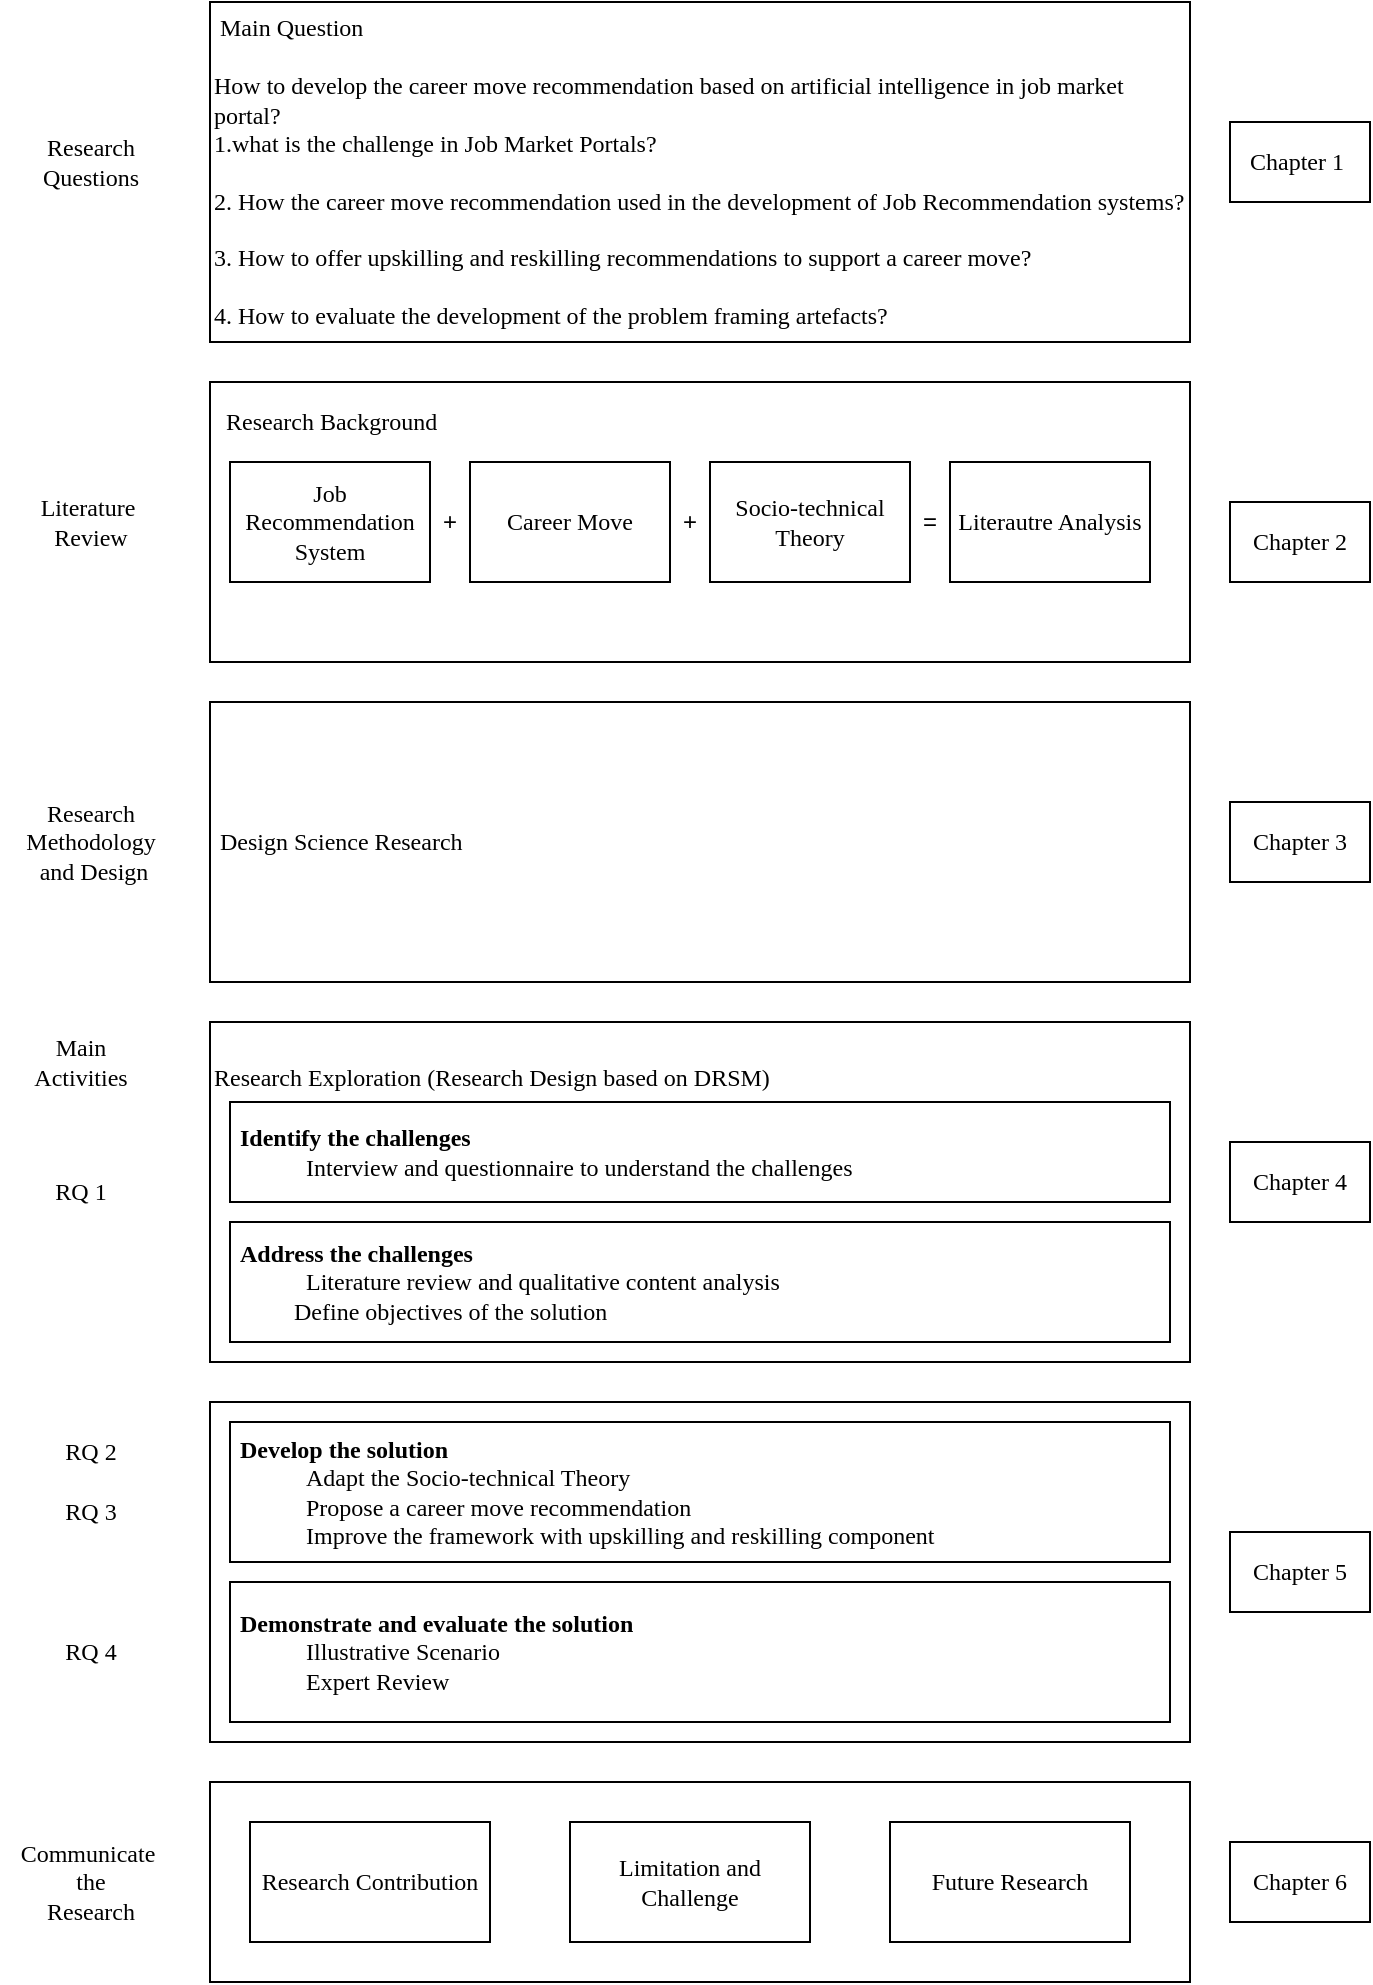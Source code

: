 <mxfile version="23.1.5" type="github">
  <diagram name="第 1 页" id="QUxGIifQUmA1StA2rJvh">
    <mxGraphModel dx="1217" dy="573" grid="1" gridSize="10" guides="1" tooltips="1" connect="1" arrows="1" fold="1" page="1" pageScale="1" pageWidth="827" pageHeight="1169" math="0" shadow="0">
      <root>
        <mxCell id="0" />
        <mxCell id="1" parent="0" />
        <mxCell id="IkZ6kC4b8WAhOYYU804M-1" value="&lt;font face=&quot;Times New Roman&quot;&gt;&amp;nbsp;Main Question&lt;br&gt;&lt;br&gt;How to develop the career move recommendation based on&amp;nbsp;artificial intelligence in job market portal?&amp;nbsp;&lt;br&gt;1.what is the challenge in Job Market Portals?&lt;br&gt;&lt;br&gt;2. How the career move recommendation used in the development of Job Recommendation systems?&lt;br&gt;&lt;br&gt;3. How to offer upskilling and reskilling recommendations to support a career move?&lt;br&gt;&lt;br&gt;4. How to evaluate the development of the problem framing artefacts?&lt;/font&gt;" style="rounded=0;whiteSpace=wrap;html=1;align=left;" parent="1" vertex="1">
          <mxGeometry x="190" y="20" width="490" height="170" as="geometry" />
        </mxCell>
        <mxCell id="IkZ6kC4b8WAhOYYU804M-2" value="&lt;font face=&quot;Times New Roman&quot;&gt;Research&lt;br&gt;Questions&lt;/font&gt;" style="text;html=1;align=center;verticalAlign=middle;resizable=0;points=[];autosize=1;strokeColor=none;fillColor=none;" parent="1" vertex="1">
          <mxGeometry x="95" y="80" width="70" height="40" as="geometry" />
        </mxCell>
        <mxCell id="7s949W7V_czBLz1xUvVB-1" value="&lt;font face=&quot;Times New Roman&quot;&gt;Chapter 1&lt;font data-immersive-translate-loading-id=&quot;517&quot; lang=&quot;zh-CN&quot; translate=&quot;no&quot; class=&quot;notranslate immersive-translate-target-wrapper&quot;&gt;&amp;nbsp;&lt;/font&gt;&lt;/font&gt;" style="rounded=0;whiteSpace=wrap;html=1;" parent="1" vertex="1">
          <mxGeometry x="700" y="80" width="70" height="40" as="geometry" />
        </mxCell>
        <mxCell id="7s949W7V_czBLz1xUvVB-6" value="&lt;font face=&quot;Times New Roman&quot;&gt;Chapter 2&lt;/font&gt;" style="rounded=0;whiteSpace=wrap;html=1;" parent="1" vertex="1">
          <mxGeometry x="700" y="270" width="70" height="40" as="geometry" />
        </mxCell>
        <mxCell id="7s949W7V_czBLz1xUvVB-4" value="&lt;font face=&quot;Times New Roman&quot;&gt;&amp;nbsp; Research Background&lt;br&gt;&lt;br&gt;&lt;br&gt;&lt;br&gt;&lt;br&gt;&lt;br&gt;&lt;br&gt;&lt;/font&gt;&lt;div&gt;&lt;br&gt;&lt;/div&gt;" style="rounded=0;whiteSpace=wrap;html=1;align=left;" parent="1" vertex="1">
          <mxGeometry x="190" y="210" width="490" height="140" as="geometry" />
        </mxCell>
        <mxCell id="7s949W7V_czBLz1xUvVB-9" value="&lt;font face=&quot;Times New Roman&quot;&gt;Chapter 3&lt;/font&gt;" style="rounded=0;whiteSpace=wrap;html=1;" parent="1" vertex="1">
          <mxGeometry x="700" y="420" width="70" height="40" as="geometry" />
        </mxCell>
        <mxCell id="7s949W7V_czBLz1xUvVB-5" value="&lt;font face=&quot;Times New Roman&quot;&gt;Job Recommendation System&lt;/font&gt;" style="rounded=0;whiteSpace=wrap;html=1;" parent="1" vertex="1">
          <mxGeometry x="200" y="250" width="100" height="60" as="geometry" />
        </mxCell>
        <mxCell id="7s949W7V_czBLz1xUvVB-11" value="&lt;font face=&quot;Times New Roman&quot;&gt;Career Move&lt;/font&gt;" style="rounded=0;whiteSpace=wrap;html=1;" parent="1" vertex="1">
          <mxGeometry x="320" y="250" width="100" height="60" as="geometry" />
        </mxCell>
        <mxCell id="7s949W7V_czBLz1xUvVB-12" value="+" style="text;strokeColor=none;align=center;fillColor=none;html=1;verticalAlign=middle;whiteSpace=wrap;rounded=0;" parent="1" vertex="1">
          <mxGeometry x="300" y="265" width="20" height="30" as="geometry" />
        </mxCell>
        <mxCell id="7s949W7V_czBLz1xUvVB-14" value="&lt;font face=&quot;Times New Roman&quot;&gt;Socio-technical Theory&lt;/font&gt;" style="rounded=0;whiteSpace=wrap;html=1;" parent="1" vertex="1">
          <mxGeometry x="440" y="250" width="100" height="60" as="geometry" />
        </mxCell>
        <mxCell id="7s949W7V_czBLz1xUvVB-17" value="+" style="text;strokeColor=none;align=center;fillColor=none;html=1;verticalAlign=middle;whiteSpace=wrap;rounded=0;" parent="1" vertex="1">
          <mxGeometry x="420" y="265" width="20" height="30" as="geometry" />
        </mxCell>
        <mxCell id="7s949W7V_czBLz1xUvVB-18" value="=" style="text;strokeColor=none;align=center;fillColor=none;html=1;verticalAlign=middle;whiteSpace=wrap;rounded=0;" parent="1" vertex="1">
          <mxGeometry x="540" y="265" width="20" height="30" as="geometry" />
        </mxCell>
        <mxCell id="7s949W7V_czBLz1xUvVB-19" value="&lt;font face=&quot;Times New Roman&quot;&gt;Literautre Analysis&lt;/font&gt;" style="rounded=0;whiteSpace=wrap;html=1;" parent="1" vertex="1">
          <mxGeometry x="560" y="250" width="100" height="60" as="geometry" />
        </mxCell>
        <mxCell id="CEq9EQS8CvXJ1ue2R1z7-1" value="&lt;font face=&quot;Times New Roman&quot;&gt;&amp;nbsp;Design Science Research&lt;/font&gt;" style="rounded=0;whiteSpace=wrap;html=1;align=left;" parent="1" vertex="1">
          <mxGeometry x="190" y="370" width="490" height="140" as="geometry" />
        </mxCell>
        <mxCell id="lhme1qqraLi6fW0KgUA8-1" value="&lt;font face=&quot;Times New Roman&quot;&gt;Literature&amp;nbsp;&lt;br&gt;Review&lt;/font&gt;" style="text;html=1;align=center;verticalAlign=middle;resizable=0;points=[];autosize=1;strokeColor=none;fillColor=none;" parent="1" vertex="1">
          <mxGeometry x="95" y="260" width="70" height="40" as="geometry" />
        </mxCell>
        <mxCell id="lhme1qqraLi6fW0KgUA8-2" value="&lt;font face=&quot;Times New Roman&quot;&gt;Research&lt;br&gt;Methodology&lt;br&gt;&amp;nbsp;and Design&lt;/font&gt;" style="text;html=1;align=center;verticalAlign=middle;resizable=0;points=[];autosize=1;strokeColor=none;fillColor=none;" parent="1" vertex="1">
          <mxGeometry x="85" y="410" width="90" height="60" as="geometry" />
        </mxCell>
        <mxCell id="lhme1qqraLi6fW0KgUA8-3" value="&lt;font face=&quot;Times New Roman&quot;&gt;Research Exploration (Research Design based on DRSM)&lt;br&gt;&lt;br&gt;&lt;br&gt;&lt;br&gt;&lt;br&gt;&lt;br&gt;&lt;br&gt;&lt;br&gt;&lt;/font&gt;&lt;div&gt;&lt;br&gt;&lt;/div&gt;" style="rounded=0;whiteSpace=wrap;html=1;align=left;" parent="1" vertex="1">
          <mxGeometry x="190" y="530" width="490" height="170" as="geometry" />
        </mxCell>
        <mxCell id="lhme1qqraLi6fW0KgUA8-4" value="&lt;b&gt;&lt;font face=&quot;Times New Roman&quot;&gt;&amp;nbsp;Identify the challenges&lt;br&gt;&lt;/font&gt;&lt;/b&gt;&lt;div&gt;&lt;font face=&quot;Times New Roman&quot;&gt;&amp;nbsp; &amp;nbsp; &amp;nbsp; &amp;nbsp; &amp;nbsp; &amp;nbsp; Interview and questionnaire to understand the challenges&lt;/font&gt;&lt;/div&gt;" style="rounded=0;whiteSpace=wrap;html=1;align=left;" parent="1" vertex="1">
          <mxGeometry x="200" y="570" width="470" height="50" as="geometry" />
        </mxCell>
        <mxCell id="lhme1qqraLi6fW0KgUA8-6" value="&lt;font face=&quot;Times New Roman&quot;&gt;Chapter 4&lt;/font&gt;" style="rounded=0;whiteSpace=wrap;html=1;" parent="1" vertex="1">
          <mxGeometry x="700" y="590" width="70" height="40" as="geometry" />
        </mxCell>
        <mxCell id="lhme1qqraLi6fW0KgUA8-7" value="&lt;b&gt;&lt;font face=&quot;Times New Roman&quot;&gt;&amp;nbsp;Address the challenges&lt;br&gt;&lt;/font&gt;&lt;/b&gt;&lt;div&gt;&lt;font face=&quot;Times New Roman&quot;&gt;&amp;nbsp; &amp;nbsp; &amp;nbsp; &amp;nbsp; &amp;nbsp; &amp;nbsp; Literature review and qualitative content analysis&lt;/font&gt;&lt;/div&gt;&lt;div&gt;&lt;font face=&quot;S2Pczsk4LlOeV5sZVCbr&quot;&gt;&amp;nbsp; &amp;nbsp; &amp;nbsp; &amp;nbsp; &amp;nbsp; &lt;/font&gt;&lt;font face=&quot;Times New Roman&quot;&gt;Define objectives of the solution&lt;/font&gt;&lt;/div&gt;" style="rounded=0;whiteSpace=wrap;html=1;align=left;" parent="1" vertex="1">
          <mxGeometry x="200" y="630" width="470" height="60" as="geometry" />
        </mxCell>
        <mxCell id="fHW0Ke9dXqLZGUxls11q-1" value="&lt;font face=&quot;Times New Roman&quot;&gt;Main&lt;br&gt;Activities&lt;/font&gt;" style="text;html=1;align=center;verticalAlign=middle;resizable=0;points=[];autosize=1;strokeColor=none;fillColor=none;" parent="1" vertex="1">
          <mxGeometry x="90" y="530" width="70" height="40" as="geometry" />
        </mxCell>
        <mxCell id="fHW0Ke9dXqLZGUxls11q-2" value="&lt;font face=&quot;Times New Roman&quot;&gt;RQ 1&lt;/font&gt;" style="text;html=1;align=center;verticalAlign=middle;resizable=0;points=[];autosize=1;strokeColor=none;fillColor=none;" parent="1" vertex="1">
          <mxGeometry x="100" y="600" width="50" height="30" as="geometry" />
        </mxCell>
        <mxCell id="fHW0Ke9dXqLZGUxls11q-3" value="" style="rounded=0;whiteSpace=wrap;html=1;align=left;" parent="1" vertex="1">
          <mxGeometry x="190" y="720" width="490" height="170" as="geometry" />
        </mxCell>
        <mxCell id="fHW0Ke9dXqLZGUxls11q-4" value="&lt;font face=&quot;Times New Roman&quot;&gt;Chapter 5&lt;/font&gt;" style="rounded=0;whiteSpace=wrap;html=1;" parent="1" vertex="1">
          <mxGeometry x="700" y="785" width="70" height="40" as="geometry" />
        </mxCell>
        <mxCell id="fHW0Ke9dXqLZGUxls11q-6" value="&lt;font face=&quot;Times New Roman&quot;&gt;RQ 2&lt;/font&gt;" style="text;html=1;align=center;verticalAlign=middle;resizable=0;points=[];autosize=1;strokeColor=none;fillColor=none;" parent="1" vertex="1">
          <mxGeometry x="105" y="730" width="50" height="30" as="geometry" />
        </mxCell>
        <mxCell id="fHW0Ke9dXqLZGUxls11q-7" value="&lt;font face=&quot;Times New Roman&quot;&gt;RQ 3&lt;/font&gt;" style="text;html=1;align=center;verticalAlign=middle;resizable=0;points=[];autosize=1;strokeColor=none;fillColor=none;" parent="1" vertex="1">
          <mxGeometry x="105" y="760" width="50" height="30" as="geometry" />
        </mxCell>
        <mxCell id="fHW0Ke9dXqLZGUxls11q-8" value="&lt;font face=&quot;Times New Roman&quot;&gt;RQ 4&lt;/font&gt;" style="text;html=1;align=center;verticalAlign=middle;resizable=0;points=[];autosize=1;strokeColor=none;fillColor=none;" parent="1" vertex="1">
          <mxGeometry x="105" y="830" width="50" height="30" as="geometry" />
        </mxCell>
        <mxCell id="1Q24GC2N-fjEy4aL5J19-2" value="&lt;b&gt;&lt;font face=&quot;Times New Roman&quot;&gt;&amp;nbsp;Demonstrate and evaluate the solution&lt;br&gt;&lt;/font&gt;&lt;/b&gt;&lt;div&gt;&lt;font face=&quot;Times New Roman&quot;&gt;&amp;nbsp; &amp;nbsp; &amp;nbsp; &amp;nbsp; &amp;nbsp; &amp;nbsp; Illustrative Scenario&lt;/font&gt;&lt;/div&gt;&lt;div&gt;&lt;font face=&quot;Times New Roman&quot;&gt;&amp;nbsp; &amp;nbsp; &amp;nbsp; &amp;nbsp; &amp;nbsp; &amp;nbsp; Expert Review&lt;/font&gt;&lt;/div&gt;" style="rounded=0;whiteSpace=wrap;html=1;align=left;" vertex="1" parent="1">
          <mxGeometry x="200" y="810" width="470" height="70" as="geometry" />
        </mxCell>
        <mxCell id="1Q24GC2N-fjEy4aL5J19-3" value="&lt;font style=&quot;&quot; face=&quot;Times New Roman&quot;&gt;&lt;b&gt;&amp;nbsp;Develop the solution&lt;/b&gt;&lt;br&gt;&lt;b&gt;&amp;nbsp; &amp;nbsp; &amp;nbsp; &amp;nbsp; &amp;nbsp; &amp;nbsp;&amp;nbsp;&lt;/b&gt;Adapt the&lt;b&gt;&amp;nbsp;&lt;/b&gt;&lt;/font&gt;&lt;font face=&quot;Times New Roman&quot;&gt;Socio-technical Theory&lt;/font&gt;&lt;b&gt;&lt;font face=&quot;Times New Roman&quot;&gt;&lt;br&gt;&lt;/font&gt;&lt;/b&gt;&lt;div&gt;&lt;font face=&quot;Times New Roman&quot;&gt;&amp;nbsp; &amp;nbsp; &amp;nbsp; &amp;nbsp; &amp;nbsp; &amp;nbsp; Propose a career move recommendation&lt;/font&gt;&lt;/div&gt;&lt;div&gt;&lt;font face=&quot;Times New Roman&quot;&gt;&amp;nbsp; &amp;nbsp; &amp;nbsp; &amp;nbsp; &amp;nbsp; &amp;nbsp; Improve the framework with upskilling and reskilling component&lt;/font&gt;&lt;/div&gt;" style="rounded=0;whiteSpace=wrap;html=1;align=left;" vertex="1" parent="1">
          <mxGeometry x="200" y="730" width="470" height="70" as="geometry" />
        </mxCell>
        <mxCell id="1Q24GC2N-fjEy4aL5J19-4" value="" style="rounded=0;whiteSpace=wrap;html=1;align=left;" vertex="1" parent="1">
          <mxGeometry x="190" y="910" width="490" height="100" as="geometry" />
        </mxCell>
        <mxCell id="1Q24GC2N-fjEy4aL5J19-5" value="&lt;font face=&quot;Times New Roman&quot;&gt;Research Contribution&lt;/font&gt;" style="rounded=0;whiteSpace=wrap;html=1;" vertex="1" parent="1">
          <mxGeometry x="210" y="930" width="120" height="60" as="geometry" />
        </mxCell>
        <mxCell id="1Q24GC2N-fjEy4aL5J19-6" value="&lt;font face=&quot;Times New Roman&quot;&gt;Future Research&lt;/font&gt;" style="rounded=0;whiteSpace=wrap;html=1;" vertex="1" parent="1">
          <mxGeometry x="530" y="930" width="120" height="60" as="geometry" />
        </mxCell>
        <mxCell id="1Q24GC2N-fjEy4aL5J19-7" value="&lt;font face=&quot;Times New Roman&quot;&gt;Limitation and Challenge&lt;/font&gt;" style="rounded=0;whiteSpace=wrap;html=1;" vertex="1" parent="1">
          <mxGeometry x="370" y="930" width="120" height="60" as="geometry" />
        </mxCell>
        <mxCell id="1Q24GC2N-fjEy4aL5J19-8" value="&lt;font face=&quot;Times New Roman&quot;&gt;Communicate&amp;nbsp;&lt;br&gt;the&lt;br&gt;Research&lt;/font&gt;" style="text;html=1;align=center;verticalAlign=middle;resizable=0;points=[];autosize=1;strokeColor=none;fillColor=none;" vertex="1" parent="1">
          <mxGeometry x="85" y="930" width="90" height="60" as="geometry" />
        </mxCell>
        <mxCell id="1Q24GC2N-fjEy4aL5J19-9" value="&lt;font face=&quot;Times New Roman&quot;&gt;Chapter 6&lt;/font&gt;" style="rounded=0;whiteSpace=wrap;html=1;" vertex="1" parent="1">
          <mxGeometry x="700" y="940" width="70" height="40" as="geometry" />
        </mxCell>
      </root>
    </mxGraphModel>
  </diagram>
</mxfile>
